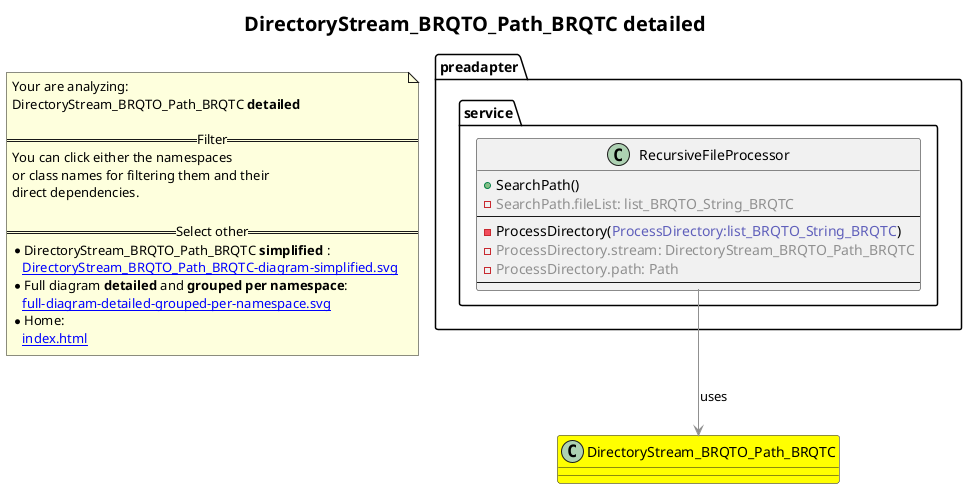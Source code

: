 @startuml
title <size:20>DirectoryStream_BRQTO_Path_BRQTC **detailed** </size>
note "Your are analyzing:\nDirectoryStream_BRQTO_Path_BRQTC **detailed** \n\n==Filter==\nYou can click either the namespaces \nor class names for filtering them and their\ndirect dependencies.\n\n==Select other==\n* DirectoryStream_BRQTO_Path_BRQTC **simplified** :\n   [[DirectoryStream_BRQTO_Path_BRQTC-diagram-simplified.svg]]\n* Full diagram **detailed** and **grouped per namespace**:\n   [[full-diagram-detailed-grouped-per-namespace.svg]]\n* Home:\n   [[index.html]]" as FloatingNote
class DirectoryStream_BRQTO_Path_BRQTC [[DirectoryStream_BRQTO_Path_BRQTC-diagram-detailed.svg]] #yellow {
}
  class preadapter.service.RecursiveFileProcessor [[preadapter.service.RecursiveFileProcessor-diagram-detailed.svg]]  {
    + SearchPath(<font color="6060BB"></font>)
    - <font color="909090">SearchPath.fileList: list_BRQTO_String_BRQTC</font>
--
    - ProcessDirectory(<font color="6060BB">ProcessDirectory:list_BRQTO_String_BRQTC</font>)
    - <font color="909090">ProcessDirectory.stream: DirectoryStream_BRQTO_Path_BRQTC</font>
    - <font color="909090">ProcessDirectory.path: Path</font>
--
  }
 ' *************************************** 
 ' *************************************** 
 ' *************************************** 
' Class relations extracted from namespace:
' 
' Class relations extracted from namespace:
' preadapter.service
preadapter.service.RecursiveFileProcessor -[#909090]-> DirectoryStream_BRQTO_Path_BRQTC  : uses 
@enduml